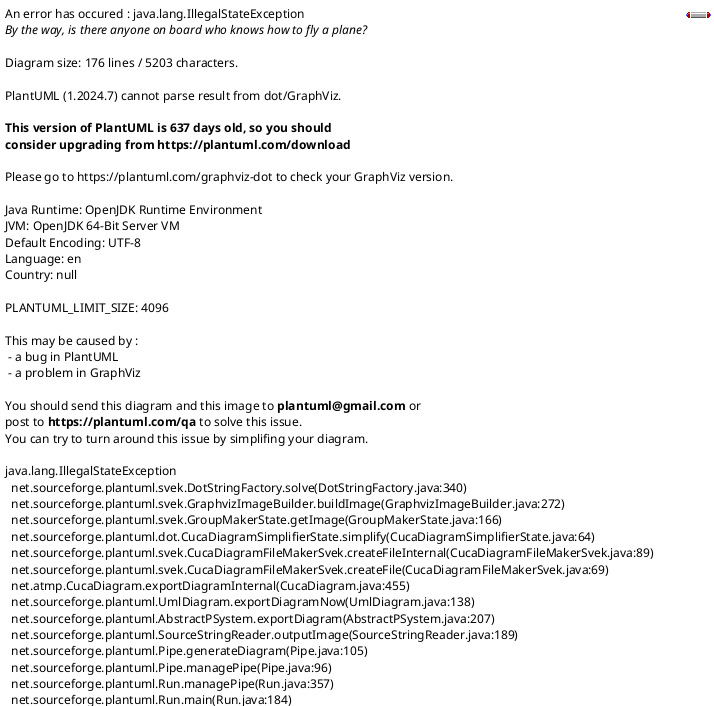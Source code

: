 b' 
' reference       : http://plantuml.com/state-diagram
' skinparam       : http://plantuml.com/skinparam
' common commands : http://plantuml.com/commons
' color codes     : http://plantuml.com/color
' arror direction : http://plantuml.com/component-diagram
' notes           : http://plantuml.com/state-diagram
'--------------------------------------
@startuml
hide empty description
'scale 900 width
'scale max 1024 width

'---- Title Format Settings ----
skinparam titleBorderRoundCorner 15
skinparam titleBorderThickness 3
skinparam titleBorderColor DimGray
skinparam titleBackgroundColor business
skinparam titleFontSize 25

'---- Object Format Settings ----
skinparam state {
  StartColor MediumBlue
  EndColor Red
  BorderColor Black
  BackgroundColor<<awslz_bkgd>> #62B2FF
  BackgroundColor<<lz_bkgd>> #62B2FF
  BackgroundColor<<cloudformation_bkgd>> YellowGreen/White
  BackgroundColor<<iam_bkgd>> YellowGreen/White
  BackgroundColor<<s3_bkgd>> #OrangeRed
  BackgroundColor<<r53_bkgd>> #Orange
  BackgroundColor<<ec2_bkgd>> #Darkorange/White
  BackgroundColor<<ssm_bkgd>> #LightGray
  BackgroundColor<<ecr_bkgd>> #SteelBlue/White
  BackgroundColor<<prom_bkgd>> #OrangeRed
  BackgroundColor<<elk_bkgd>> #DarkGoldenRod
  BackgroundColor<<jenkins_bkgd>> #LightSteelBlue
  BackgroundColor<<github_bkgd>> #LightSlateGray
  BackgroundColor<<leader_bkgd>> #Tomato
  'FontName Aapex 
  'AWS Orange : #FF9900 / Blue : #62B2FF
  'Github : #F4CBB2

}


title F38736 : AF Consul LZ - Cluster Data Flow

state "<b> AWS </b>\n<b> EIS-LZ-EHOST-DEVQA</b>" as awslz <<awslz_bkgd>>  {
    
    ' ------ START : REGION ------
    state "<b> REGION </b> \n<b> us-east-1 </b> " as region <<lz_bkgd>> {

        state "<b> Route53 </b>" as route53 <<r53_bkgd>> {
            route53: <b>Hosted Zone</b> : ehost-devqa.eislz.com
            route53: <b>A Record</b> : af-consul-ehost-devqa.ehost-devqa.eislz.com
        }

        state "<b> Load Balancer\n <b> af-consul-ehost-devqa  </b>" as regionLB <<ec2_bkgd>>

        state "<b> AZ1 </b>" as az1 <<lz_bkgd>> {

            state "<b>Consul Cluster:</b>\n<b>Node 1</b>" as node1 <<ec2_bkgd>>{
                node1 : UserData:
                node1 : \t - Telegraf
                node1 : \t - Filebeat
                state "docker-consul-agent" as dockeragent1 
            }

            note "<b> CLUSTER LEADER </b>\n Quorum maintained by Consul\n gossip/consensus\n among 3 nodes" as N1 #Red

            N1 -right-> node1

        }

        state "<b> AZ1 </b>" as az1_kv <<lz_bkgd>> {
            state "<b>Kv-Sync:</b>\n<b>Node 1</b>" as kvnode1 <<ec2_bkgd>> {
                kvnode1 : UserData:
                kvnode1 : \t - Filebeat
                kvnode1 : \t - Git2Consul (Poll : 1 minute)
                state "docker-git2consul" as dockergit2consul
                state "docker-consul-agent" as dockeragentkv
            }
        }

        state "<b> AZ2 </b>" as az2 <<lz_bkgd>> {
            state "<b>Consul Cluster:</b>\n<b>Node 2</b>" as node2 <<ec2_bkgd>> {
                node2 : UserData:
                node2 : \t - Telegraf
                node2 : \t - Filebeat
                state "docker-consul-agent" as dockeragent2
            }
        }
        state "<b> AZ3 </b>" as az3 <<lz_bkgd>> {
            state "<b>Consul Cluster:</b>\n<b>Node 3</b>" as node3 <<ec2_bkgd>> {
                node3 : UserData:
                node3 : \t - Telegraf
                node3 : \t - Filebeat
                state "docker-consul-agent" as dockeragent3
            }
        }
       
    }
    ' ------ END : REGION ------


    ' ------ BEGIN : GITHUB ------
    state "<b> GitHub </b>  \n(Environment Manifest)" as github_envmanifest <<github_bkgd>> {

        state "platform.af.environment-manifest" as envmanifest
    }
    ' ------ END : GITHUB ------


    ' ------ BEGIN : JENKINS ------
    state "<b> Jenkins </b> \n (jenkins-ssplatform2.ss.eislz.com)" as jenkins_ssplatform2_registrar <<jenkins_bkgd>> {

        state "<b>Registrar</b> \n (EnvironmentManifest \n Sync Service)" as registrar <<ec2_bkgd>> {

            state "docker-consul-agent" as dockeragent_registrar

            state "<b> registrar </b>" as registrar_repo {
                registrar_repo : - Docker Image
                registrar_repo : - Python Consul Scripts

            }
        }
    }
    ' ------ END : JENKINS ------


    state "<b>ELK - Logstash</b>" as elk <<elk_bkgd>>

    state "<b>Prometheus</b>" as prom <<prom_bkgd>>

    ' ------ BEGIN : NOTES ------
    note left of elk

        <b>Logstash & Prometheus :</b>
        For each EC2 both
        Telegraf & Filebeat clients
        are configured to connect
        to the Logstash
        & Prometheus service
        setup in the LZ
    end note

    note bottom of dockergit2consul

        <b>Git2Consul :</b>
        Runs in a docker container,
        downloads EnvironmentManifest
        repo and compares to Consul.
        Differences are then written
        back to Consul by the  
        docker-consul-agent.
        Polling frequency : 1 minute
    end note

    note bottom of registrar_repo

        <b>Registrar :</b>
        Services in EnvironmentManifest
        ServiceEndpoints.json are
        registered or updated in 
        the Consul Catalog via Registrar
        when an EnvironmentManifest PR
        merges to Master.
    end note
    ' ------ END : NOTES ------

    ' --- Resources : Region
    prom -up-> node1
    elk -up-> node1

    node1 -right-> node2
    node2 -left-> node1
    node2 -right-> node3
    node3 -left-> node2

    route53 --> regionLB
    regionLB -down-> node1
    regionLB -down-> node2
    regionLB -down-> node3

    dockergit2consul -up-> dockeragentkv
    dockeragentkv -down-> dockergit2consul

    ' --- Resources : REGISTRAR
    registrar -up-> node1
    github_envmanifest -left-> registrar_repo

    ' --- Resources : KV-SYNC
    dockergit2consul --> github_envmanifest
    dockeragentkv -left-> regionLB

    dockeragent_registrar --> registrar_repo
    registrar_repo --> dockeragent_registrar

}

@enduml
